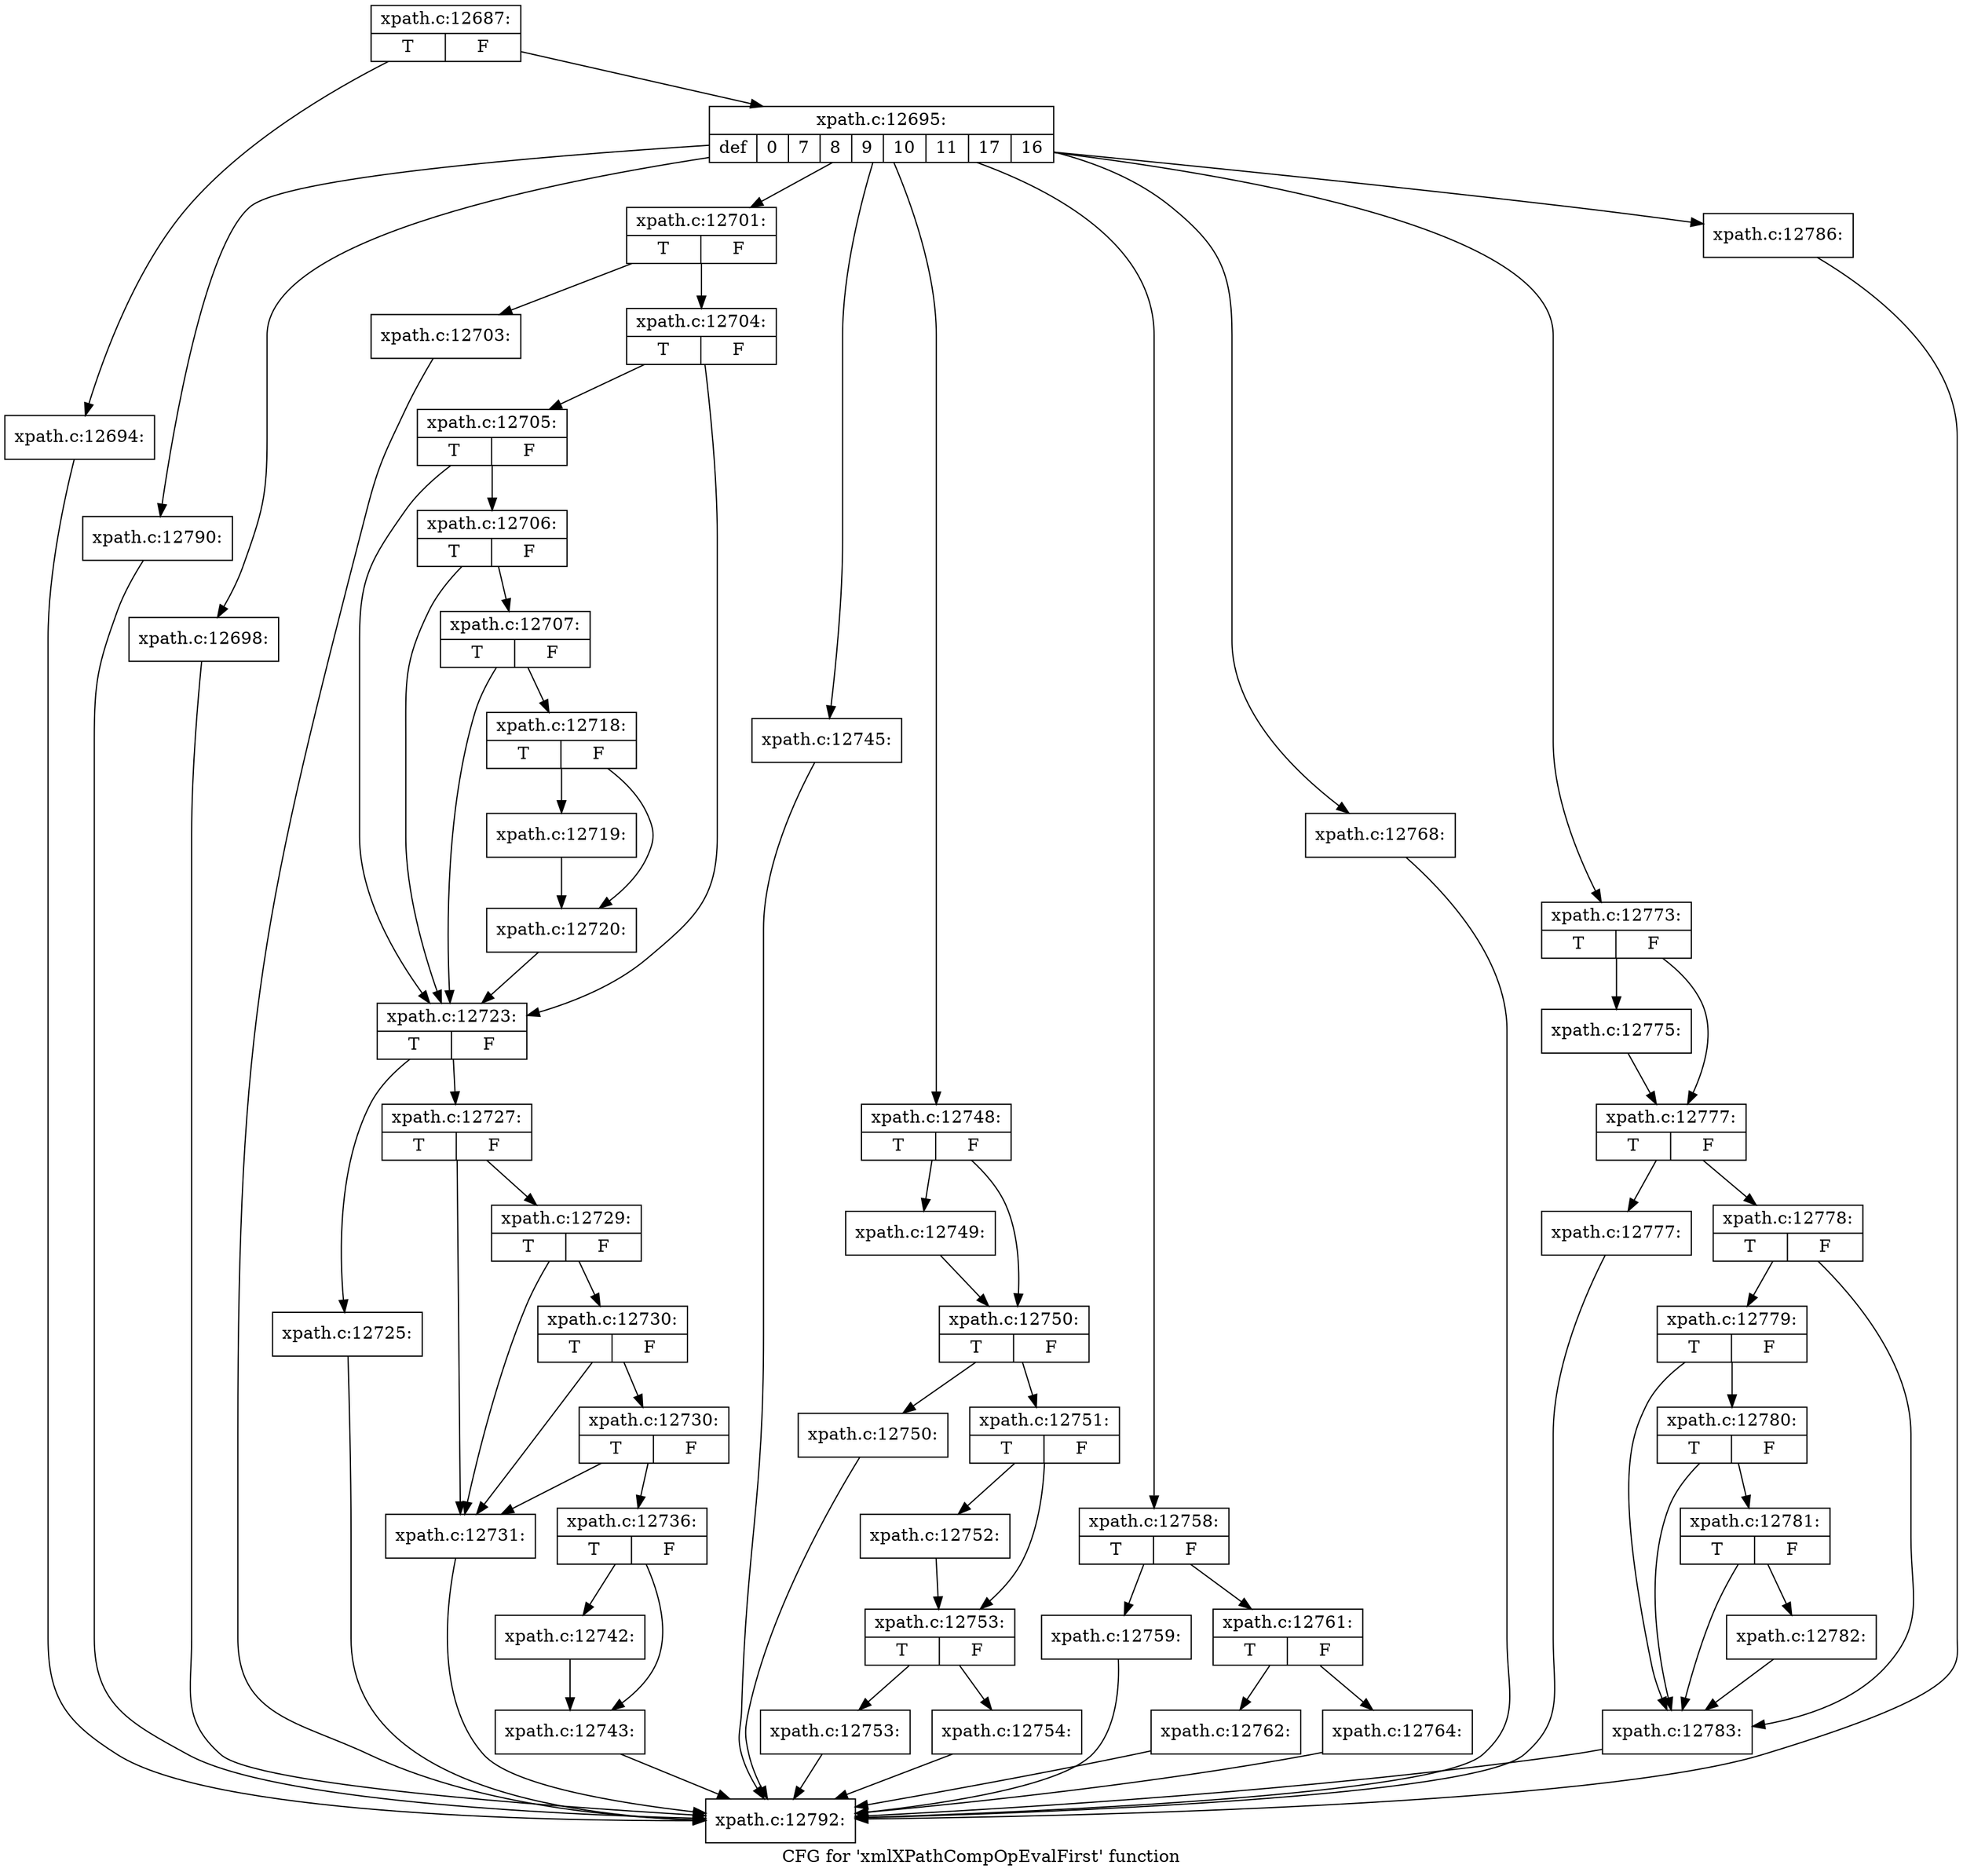 digraph "CFG for 'xmlXPathCompOpEvalFirst' function" {
	label="CFG for 'xmlXPathCompOpEvalFirst' function";

	Node0x55e6b2de0e60 [shape=record,label="{xpath.c:12687:|{<s0>T|<s1>F}}"];
	Node0x55e6b2de0e60 -> Node0x55e6b2e5c8c0;
	Node0x55e6b2de0e60 -> Node0x55e6b2e5c910;
	Node0x55e6b2e5c8c0 [shape=record,label="{xpath.c:12694:}"];
	Node0x55e6b2e5c8c0 -> Node0x55e6b2de0eb0;
	Node0x55e6b2e5c910 [shape=record,label="{xpath.c:12695:|{<s0>def|<s1>0|<s2>7|<s3>8|<s4>9|<s5>10|<s6>11|<s7>17|<s8>16}}"];
	Node0x55e6b2e5c910 -> Node0x55e6b2e5cfe0;
	Node0x55e6b2e5c910 -> Node0x55e6b2e5d100;
	Node0x55e6b2e5c910 -> Node0x55e6b2e5d2c0;
	Node0x55e6b2e5c910 -> Node0x55e6b2e64a70;
	Node0x55e6b2e5c910 -> Node0x55e6b2e64d80;
	Node0x55e6b2e5c910 -> Node0x55e6b2e678a0;
	Node0x55e6b2e5c910 -> Node0x55e6b2e69290;
	Node0x55e6b2e5c910 -> Node0x55e6b2e69ad0;
	Node0x55e6b2e5c910 -> Node0x55e6b2e6c4e0;
	Node0x55e6b2e5d100 [shape=record,label="{xpath.c:12698:}"];
	Node0x55e6b2e5d100 -> Node0x55e6b2de0eb0;
	Node0x55e6b2e5d2c0 [shape=record,label="{xpath.c:12701:|{<s0>T|<s1>F}}"];
	Node0x55e6b2e5d2c0 -> Node0x55e6b2e5db10;
	Node0x55e6b2e5d2c0 -> Node0x55e6b2e5db60;
	Node0x55e6b2e5db10 [shape=record,label="{xpath.c:12703:}"];
	Node0x55e6b2e5db10 -> Node0x55e6b2de0eb0;
	Node0x55e6b2e5db60 [shape=record,label="{xpath.c:12704:|{<s0>T|<s1>F}}"];
	Node0x55e6b2e5db60 -> Node0x55e6b2e5e170;
	Node0x55e6b2e5db60 -> Node0x55e6b2e5e020;
	Node0x55e6b2e5e170 [shape=record,label="{xpath.c:12705:|{<s0>T|<s1>F}}"];
	Node0x55e6b2e5e170 -> Node0x55e6b2e5e0f0;
	Node0x55e6b2e5e170 -> Node0x55e6b2e5e020;
	Node0x55e6b2e5e0f0 [shape=record,label="{xpath.c:12706:|{<s0>T|<s1>F}}"];
	Node0x55e6b2e5e0f0 -> Node0x55e6b2e5e070;
	Node0x55e6b2e5e0f0 -> Node0x55e6b2e5e020;
	Node0x55e6b2e5e070 [shape=record,label="{xpath.c:12707:|{<s0>T|<s1>F}}"];
	Node0x55e6b2e5e070 -> Node0x55e6b2e5dfd0;
	Node0x55e6b2e5e070 -> Node0x55e6b2e5e020;
	Node0x55e6b2e5dfd0 [shape=record,label="{xpath.c:12718:|{<s0>T|<s1>F}}"];
	Node0x55e6b2e5dfd0 -> Node0x55e6b2e5f4e0;
	Node0x55e6b2e5dfd0 -> Node0x55e6b2e5f530;
	Node0x55e6b2e5f4e0 [shape=record,label="{xpath.c:12719:}"];
	Node0x55e6b2e5f4e0 -> Node0x55e6b2e5f530;
	Node0x55e6b2e5f530 [shape=record,label="{xpath.c:12720:}"];
	Node0x55e6b2e5f530 -> Node0x55e6b2e5e020;
	Node0x55e6b2e5e020 [shape=record,label="{xpath.c:12723:|{<s0>T|<s1>F}}"];
	Node0x55e6b2e5e020 -> Node0x55e6b2e60ec0;
	Node0x55e6b2e5e020 -> Node0x55e6b2e60f10;
	Node0x55e6b2e60ec0 [shape=record,label="{xpath.c:12725:}"];
	Node0x55e6b2e60ec0 -> Node0x55e6b2de0eb0;
	Node0x55e6b2e60f10 [shape=record,label="{xpath.c:12727:|{<s0>T|<s1>F}}"];
	Node0x55e6b2e60f10 -> Node0x55e6b2e617e0;
	Node0x55e6b2e60f10 -> Node0x55e6b2e61980;
	Node0x55e6b2e61980 [shape=record,label="{xpath.c:12729:|{<s0>T|<s1>F}}"];
	Node0x55e6b2e61980 -> Node0x55e6b2e617e0;
	Node0x55e6b2e61980 -> Node0x55e6b2e61900;
	Node0x55e6b2e61900 [shape=record,label="{xpath.c:12730:|{<s0>T|<s1>F}}"];
	Node0x55e6b2e61900 -> Node0x55e6b2e617e0;
	Node0x55e6b2e61900 -> Node0x55e6b2e61880;
	Node0x55e6b2e61880 [shape=record,label="{xpath.c:12730:|{<s0>T|<s1>F}}"];
	Node0x55e6b2e61880 -> Node0x55e6b2e617e0;
	Node0x55e6b2e61880 -> Node0x55e6b2e61830;
	Node0x55e6b2e617e0 [shape=record,label="{xpath.c:12731:}"];
	Node0x55e6b2e617e0 -> Node0x55e6b2de0eb0;
	Node0x55e6b2e61830 [shape=record,label="{xpath.c:12736:|{<s0>T|<s1>F}}"];
	Node0x55e6b2e61830 -> Node0x55e6b2e63a60;
	Node0x55e6b2e61830 -> Node0x55e6b2e63ab0;
	Node0x55e6b2e63a60 [shape=record,label="{xpath.c:12742:}"];
	Node0x55e6b2e63a60 -> Node0x55e6b2e63ab0;
	Node0x55e6b2e63ab0 [shape=record,label="{xpath.c:12743:}"];
	Node0x55e6b2e63ab0 -> Node0x55e6b2de0eb0;
	Node0x55e6b2e64a70 [shape=record,label="{xpath.c:12745:}"];
	Node0x55e6b2e64a70 -> Node0x55e6b2de0eb0;
	Node0x55e6b2e64d80 [shape=record,label="{xpath.c:12748:|{<s0>T|<s1>F}}"];
	Node0x55e6b2e64d80 -> Node0x55e6b2e64e30;
	Node0x55e6b2e64d80 -> Node0x55e6b2e64e80;
	Node0x55e6b2e64e30 [shape=record,label="{xpath.c:12749:}"];
	Node0x55e6b2e64e30 -> Node0x55e6b2e64e80;
	Node0x55e6b2e64e80 [shape=record,label="{xpath.c:12750:|{<s0>T|<s1>F}}"];
	Node0x55e6b2e64e80 -> Node0x55e6b2e65a50;
	Node0x55e6b2e64e80 -> Node0x55e6b2e65aa0;
	Node0x55e6b2e65a50 [shape=record,label="{xpath.c:12750:}"];
	Node0x55e6b2e65a50 -> Node0x55e6b2de0eb0;
	Node0x55e6b2e65aa0 [shape=record,label="{xpath.c:12751:|{<s0>T|<s1>F}}"];
	Node0x55e6b2e65aa0 -> Node0x55e6b2e65f10;
	Node0x55e6b2e65aa0 -> Node0x55e6b2e65f60;
	Node0x55e6b2e65f10 [shape=record,label="{xpath.c:12752:}"];
	Node0x55e6b2e65f10 -> Node0x55e6b2e65f60;
	Node0x55e6b2e65f60 [shape=record,label="{xpath.c:12753:|{<s0>T|<s1>F}}"];
	Node0x55e6b2e65f60 -> Node0x55e6b2e66bd0;
	Node0x55e6b2e65f60 -> Node0x55e6b2e66c20;
	Node0x55e6b2e66bd0 [shape=record,label="{xpath.c:12753:}"];
	Node0x55e6b2e66bd0 -> Node0x55e6b2de0eb0;
	Node0x55e6b2e66c20 [shape=record,label="{xpath.c:12754:}"];
	Node0x55e6b2e66c20 -> Node0x55e6b2de0eb0;
	Node0x55e6b2e678a0 [shape=record,label="{xpath.c:12758:|{<s0>T|<s1>F}}"];
	Node0x55e6b2e678a0 -> Node0x55e6b2e67a00;
	Node0x55e6b2e678a0 -> Node0x55e6b2e67a50;
	Node0x55e6b2e67a00 [shape=record,label="{xpath.c:12759:}"];
	Node0x55e6b2e67a00 -> Node0x55e6b2de0eb0;
	Node0x55e6b2e67a50 [shape=record,label="{xpath.c:12761:|{<s0>T|<s1>F}}"];
	Node0x55e6b2e67a50 -> Node0x55e6b2e68750;
	Node0x55e6b2e67a50 -> Node0x55e6b2e687a0;
	Node0x55e6b2e68750 [shape=record,label="{xpath.c:12762:}"];
	Node0x55e6b2e68750 -> Node0x55e6b2de0eb0;
	Node0x55e6b2e687a0 [shape=record,label="{xpath.c:12764:}"];
	Node0x55e6b2e687a0 -> Node0x55e6b2de0eb0;
	Node0x55e6b2e69290 [shape=record,label="{xpath.c:12768:}"];
	Node0x55e6b2e69290 -> Node0x55e6b2de0eb0;
	Node0x55e6b2e69ad0 [shape=record,label="{xpath.c:12773:|{<s0>T|<s1>F}}"];
	Node0x55e6b2e69ad0 -> Node0x55e6b2e69b80;
	Node0x55e6b2e69ad0 -> Node0x55e6b2e69bd0;
	Node0x55e6b2e69b80 [shape=record,label="{xpath.c:12775:}"];
	Node0x55e6b2e69b80 -> Node0x55e6b2e69bd0;
	Node0x55e6b2e69bd0 [shape=record,label="{xpath.c:12777:|{<s0>T|<s1>F}}"];
	Node0x55e6b2e69bd0 -> Node0x55e6b2e6a8f0;
	Node0x55e6b2e69bd0 -> Node0x55e6b2e6a940;
	Node0x55e6b2e6a8f0 [shape=record,label="{xpath.c:12777:}"];
	Node0x55e6b2e6a8f0 -> Node0x55e6b2de0eb0;
	Node0x55e6b2e6a940 [shape=record,label="{xpath.c:12778:|{<s0>T|<s1>F}}"];
	Node0x55e6b2e6a940 -> Node0x55e6b2e6af50;
	Node0x55e6b2e6a940 -> Node0x55e6b2e6ae00;
	Node0x55e6b2e6af50 [shape=record,label="{xpath.c:12779:|{<s0>T|<s1>F}}"];
	Node0x55e6b2e6af50 -> Node0x55e6b2e6aed0;
	Node0x55e6b2e6af50 -> Node0x55e6b2e6ae00;
	Node0x55e6b2e6aed0 [shape=record,label="{xpath.c:12780:|{<s0>T|<s1>F}}"];
	Node0x55e6b2e6aed0 -> Node0x55e6b2e6ae50;
	Node0x55e6b2e6aed0 -> Node0x55e6b2e6ae00;
	Node0x55e6b2e6ae50 [shape=record,label="{xpath.c:12781:|{<s0>T|<s1>F}}"];
	Node0x55e6b2e6ae50 -> Node0x55e6b2e6adb0;
	Node0x55e6b2e6ae50 -> Node0x55e6b2e6ae00;
	Node0x55e6b2e6adb0 [shape=record,label="{xpath.c:12782:}"];
	Node0x55e6b2e6adb0 -> Node0x55e6b2e6ae00;
	Node0x55e6b2e6ae00 [shape=record,label="{xpath.c:12783:}"];
	Node0x55e6b2e6ae00 -> Node0x55e6b2de0eb0;
	Node0x55e6b2e6c4e0 [shape=record,label="{xpath.c:12786:}"];
	Node0x55e6b2e6c4e0 -> Node0x55e6b2de0eb0;
	Node0x55e6b2e5cfe0 [shape=record,label="{xpath.c:12790:}"];
	Node0x55e6b2e5cfe0 -> Node0x55e6b2de0eb0;
	Node0x55e6b2de0eb0 [shape=record,label="{xpath.c:12792:}"];
}
